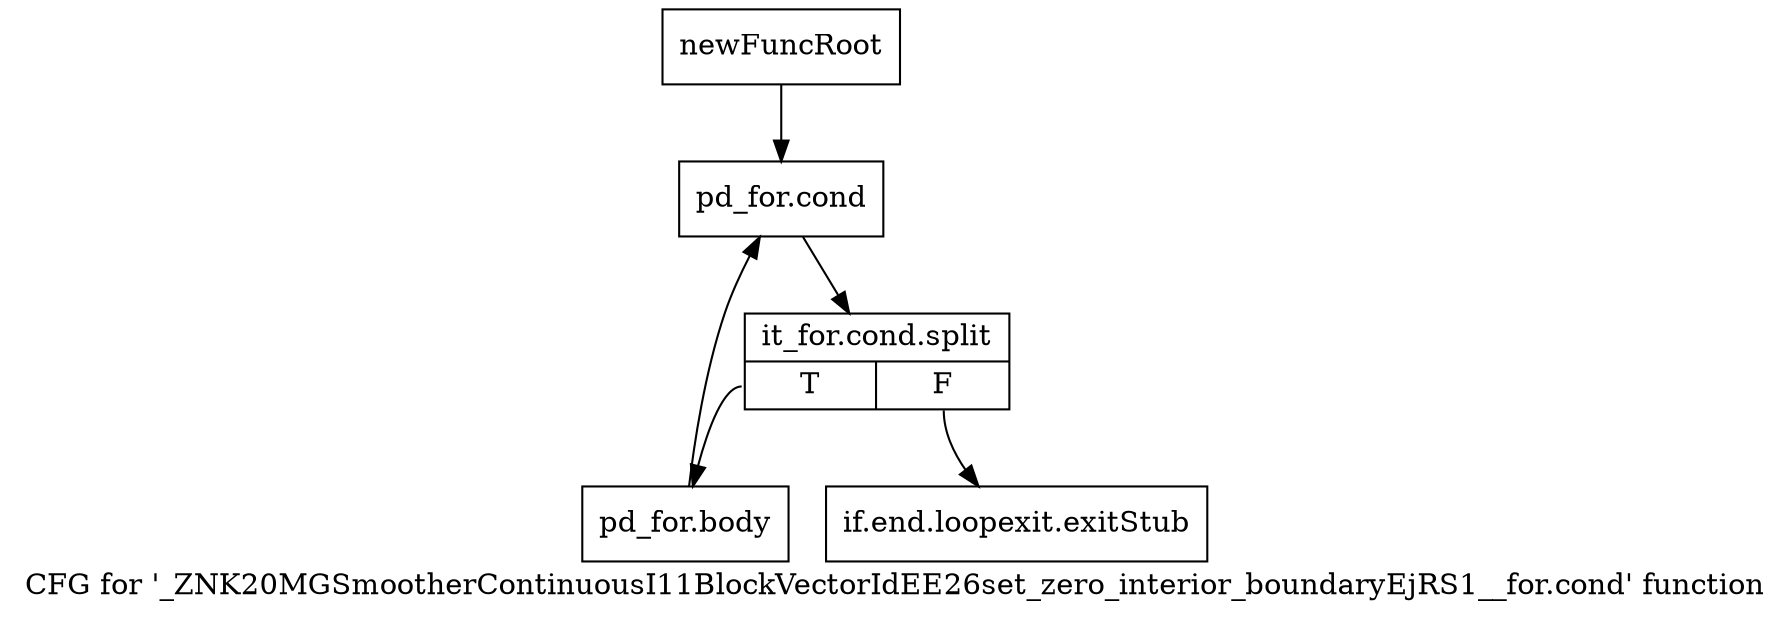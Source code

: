 digraph "CFG for '_ZNK20MGSmootherContinuousI11BlockVectorIdEE26set_zero_interior_boundaryEjRS1__for.cond' function" {
	label="CFG for '_ZNK20MGSmootherContinuousI11BlockVectorIdEE26set_zero_interior_boundaryEjRS1__for.cond' function";

	Node0x955fc40 [shape=record,label="{newFuncRoot}"];
	Node0x955fc40 -> Node0x955fce0;
	Node0x955fc90 [shape=record,label="{if.end.loopexit.exitStub}"];
	Node0x955fce0 [shape=record,label="{pd_for.cond}"];
	Node0x955fce0 -> Node0xaad51d0;
	Node0xaad51d0 [shape=record,label="{it_for.cond.split|{<s0>T|<s1>F}}"];
	Node0xaad51d0:s0 -> Node0x955fd30;
	Node0xaad51d0:s1 -> Node0x955fc90;
	Node0x955fd30 [shape=record,label="{pd_for.body}"];
	Node0x955fd30 -> Node0x955fce0;
}
